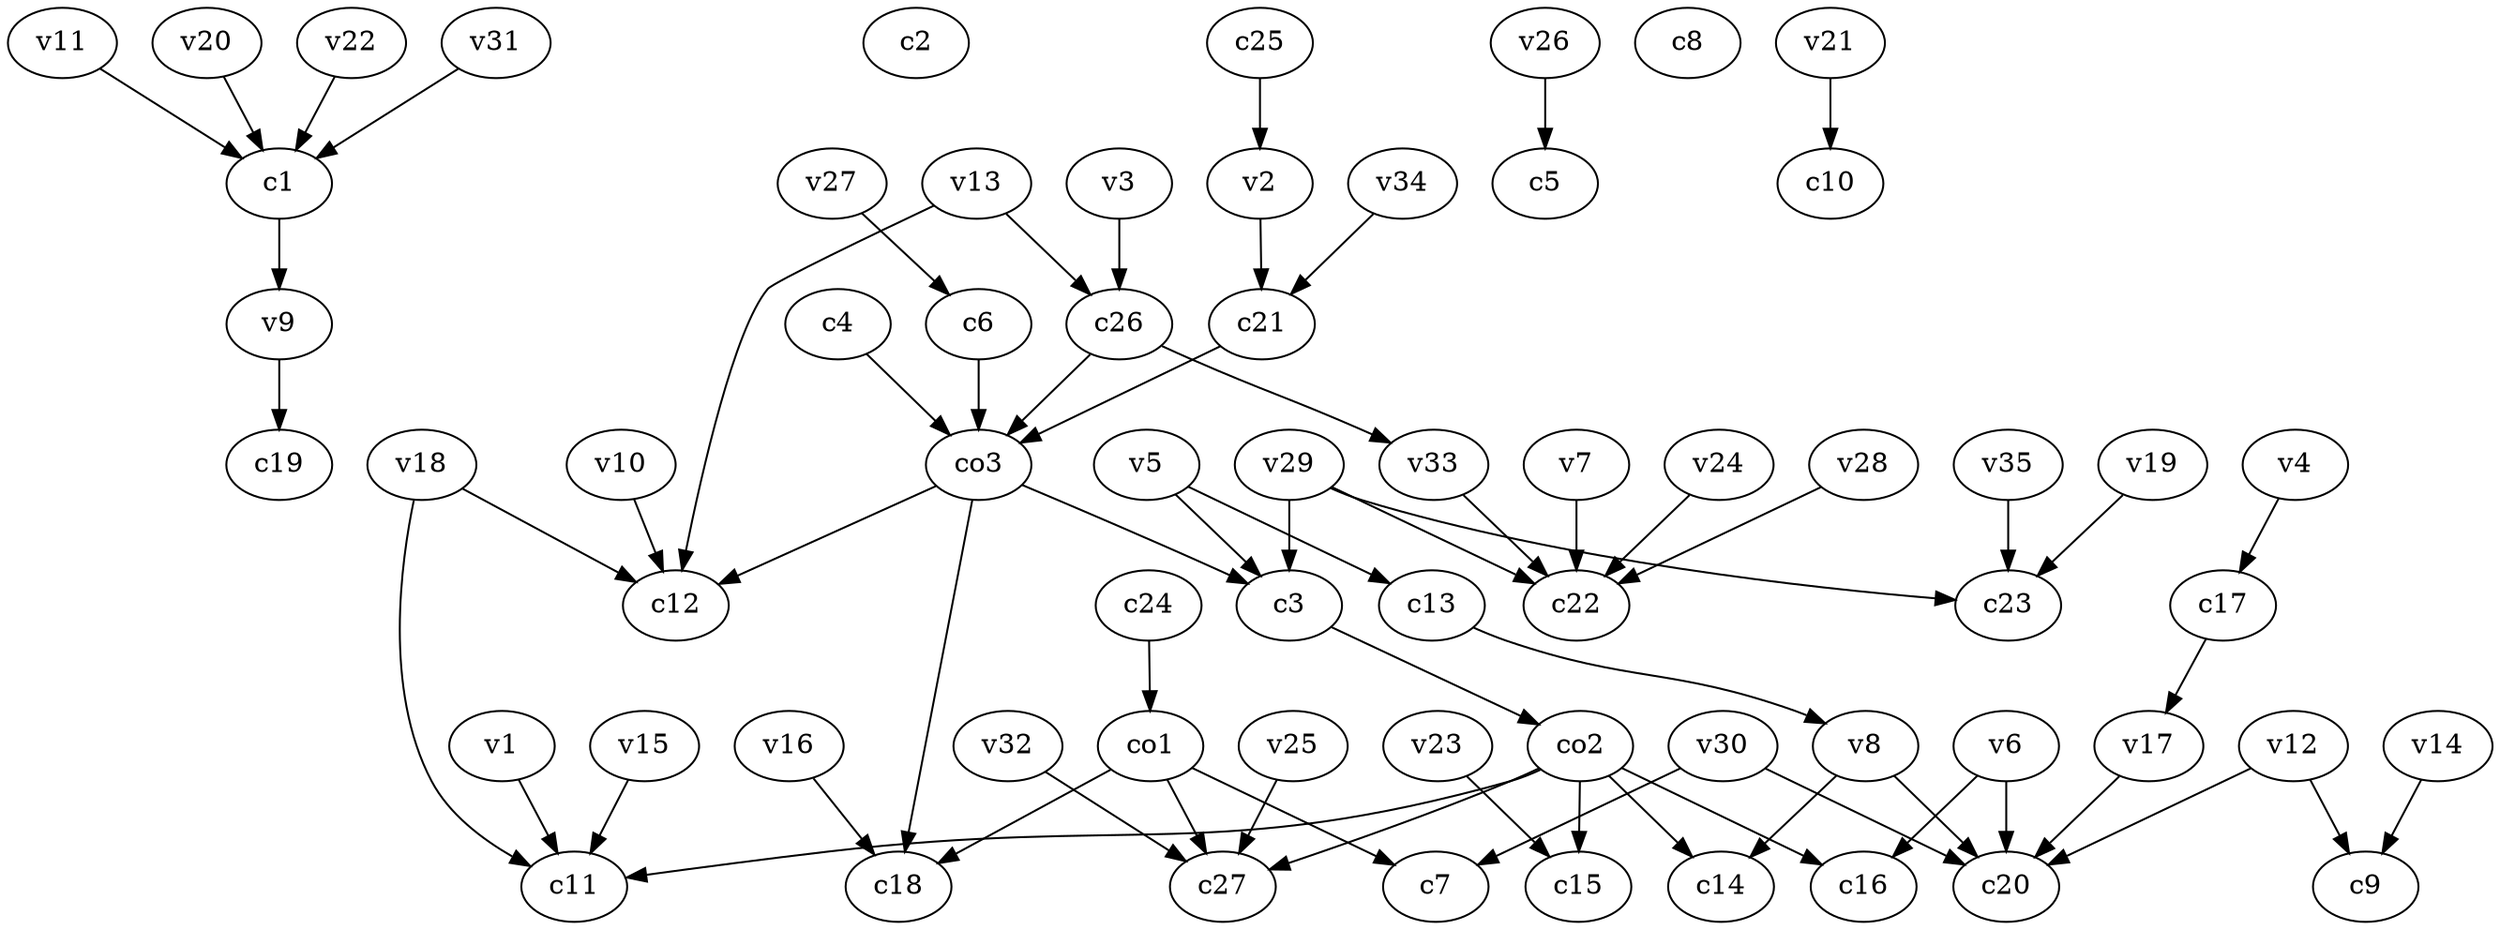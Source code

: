 strict digraph  {
c1;
c2;
c3;
c4;
c5;
c6;
c7;
c8;
c9;
c10;
c11;
c12;
c13;
c14;
c15;
c16;
c17;
c18;
c19;
c20;
c21;
c22;
c23;
c24;
c25;
c26;
c27;
v1;
v2;
v3;
v4;
v5;
v6;
v7;
v8;
v9;
v10;
v11;
v12;
v13;
v14;
v15;
v16;
v17;
v18;
v19;
v20;
v21;
v22;
v23;
v24;
v25;
v26;
v27;
v28;
v29;
v30;
v31;
v32;
v33;
v34;
v35;
co1;
co2;
co3;
c1 -> v9  [weight=1];
c3 -> co2  [weight=1];
c4 -> co3  [weight=1];
c6 -> co3  [weight=1];
c13 -> v8  [weight=1];
c17 -> v17  [weight=1];
c21 -> co3  [weight=1];
c24 -> co1  [weight=1];
c25 -> v2  [weight=1];
c26 -> co3  [weight=1];
c26 -> v33  [weight=1];
v1 -> c11  [weight=1];
v2 -> c21  [weight=1];
v3 -> c26  [weight=1];
v4 -> c17  [weight=1];
v5 -> c13  [weight=1];
v5 -> c3  [weight=1];
v6 -> c20  [weight=1];
v6 -> c16  [weight=1];
v7 -> c22  [weight=1];
v8 -> c14  [weight=1];
v8 -> c20  [weight=1];
v9 -> c19  [weight=1];
v10 -> c12  [weight=1];
v11 -> c1  [weight=1];
v12 -> c9  [weight=1];
v12 -> c20  [weight=1];
v13 -> c26  [weight=1];
v13 -> c12  [weight=1];
v14 -> c9  [weight=1];
v15 -> c11  [weight=1];
v16 -> c18  [weight=1];
v17 -> c20  [weight=1];
v18 -> c12  [weight=1];
v18 -> c11  [weight=1];
v19 -> c23  [weight=1];
v20 -> c1  [weight=1];
v21 -> c10  [weight=1];
v22 -> c1  [weight=1];
v23 -> c15  [weight=1];
v24 -> c22  [weight=1];
v25 -> c27  [weight=1];
v26 -> c5  [weight=1];
v27 -> c6  [weight=1];
v28 -> c22  [weight=1];
v29 -> c22  [weight=1];
v29 -> c3  [weight=1];
v29 -> c23  [weight=1];
v30 -> c7  [weight=1];
v30 -> c20  [weight=1];
v31 -> c1  [weight=1];
v32 -> c27  [weight=1];
v33 -> c22  [weight=1];
v34 -> c21  [weight=1];
v35 -> c23  [weight=1];
co1 -> c7  [weight=1];
co1 -> c27  [weight=1];
co1 -> c18  [weight=1];
co2 -> c16  [weight=1];
co2 -> c14  [weight=1];
co2 -> c11  [weight=1];
co2 -> c15  [weight=1];
co2 -> c27  [weight=1];
co3 -> c18  [weight=1];
co3 -> c3  [weight=1];
co3 -> c12  [weight=1];
}
